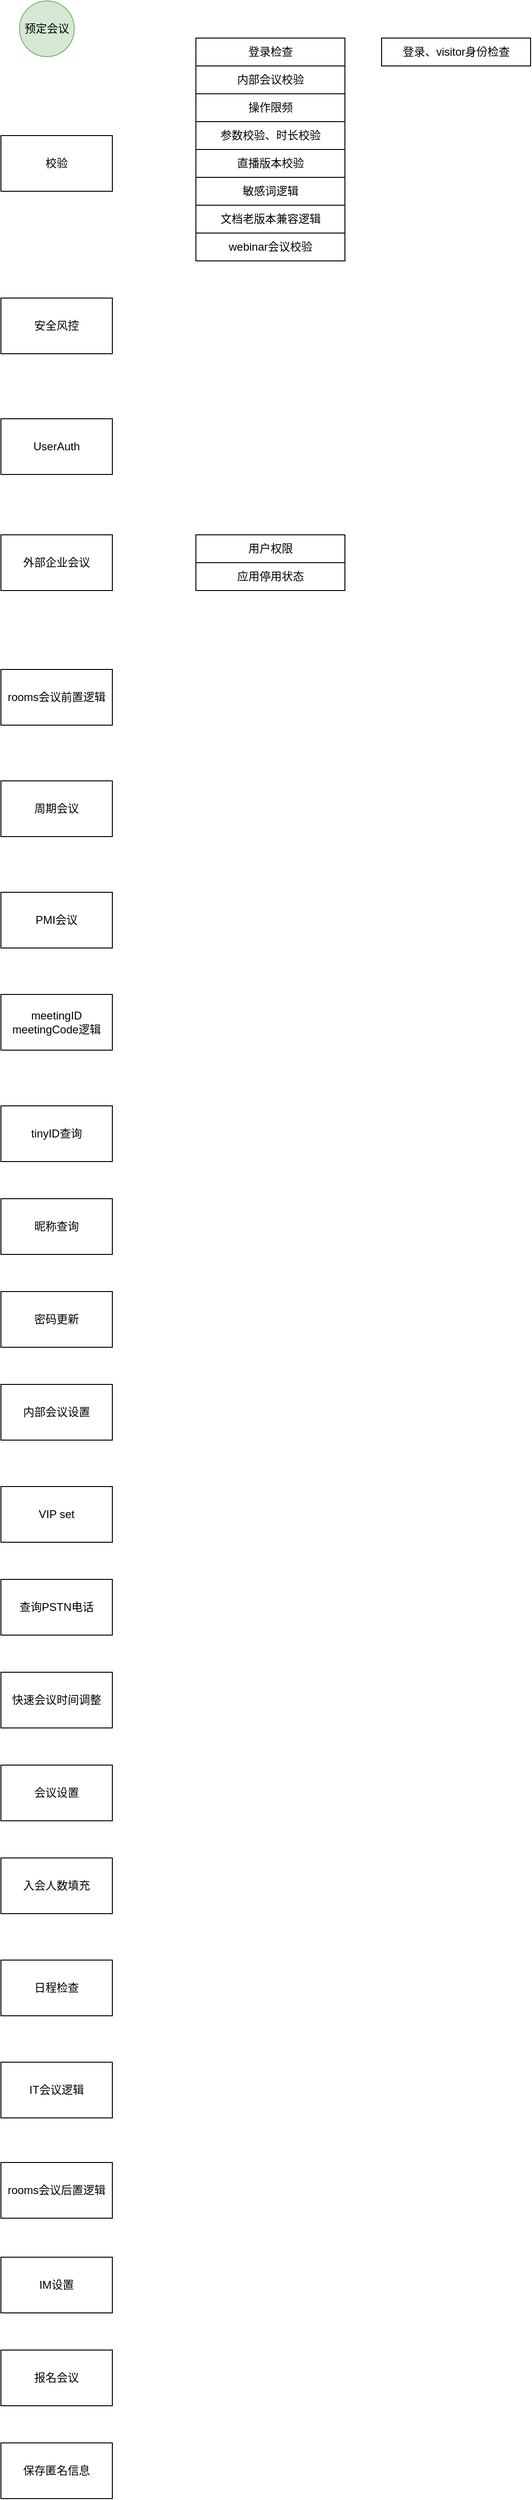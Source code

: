 <mxfile version="20.2.8" type="github">
  <diagram id="xO6Fa2LBVzPOrPnnOLwc" name="第 1 页">
    <mxGraphModel dx="2351" dy="1168" grid="1" gridSize="10" guides="1" tooltips="1" connect="1" arrows="1" fold="1" page="1" pageScale="1" pageWidth="827" pageHeight="1169" math="0" shadow="0">
      <root>
        <mxCell id="0" />
        <mxCell id="1" parent="0" />
        <mxCell id="h5QGQYP_At1dJ8CjTcFP-2" value="预定会议" style="ellipse;whiteSpace=wrap;html=1;fillColor=#d5e8d4;strokeColor=#82b366;" vertex="1" parent="1">
          <mxGeometry x="80" y="10" width="59" height="60" as="geometry" />
        </mxCell>
        <mxCell id="h5QGQYP_At1dJ8CjTcFP-3" value="登录检查" style="rounded=0;whiteSpace=wrap;html=1;" vertex="1" parent="1">
          <mxGeometry x="270" y="50" width="160.5" height="30" as="geometry" />
        </mxCell>
        <mxCell id="h5QGQYP_At1dJ8CjTcFP-5" value="登录、visitor身份检查" style="rounded=0;whiteSpace=wrap;html=1;" vertex="1" parent="1">
          <mxGeometry x="470" y="50" width="160.5" height="30" as="geometry" />
        </mxCell>
        <mxCell id="h5QGQYP_At1dJ8CjTcFP-6" value="内部会议校验" style="rounded=0;whiteSpace=wrap;html=1;" vertex="1" parent="1">
          <mxGeometry x="270" y="80" width="160.5" height="30" as="geometry" />
        </mxCell>
        <mxCell id="h5QGQYP_At1dJ8CjTcFP-7" value="操作限频" style="rounded=0;whiteSpace=wrap;html=1;" vertex="1" parent="1">
          <mxGeometry x="270" y="110" width="160.5" height="30" as="geometry" />
        </mxCell>
        <mxCell id="h5QGQYP_At1dJ8CjTcFP-8" value="参数校验、时长校验" style="rounded=0;whiteSpace=wrap;html=1;" vertex="1" parent="1">
          <mxGeometry x="270" y="140" width="160.5" height="30" as="geometry" />
        </mxCell>
        <mxCell id="h5QGQYP_At1dJ8CjTcFP-9" value="直播版本校验" style="rounded=0;whiteSpace=wrap;html=1;" vertex="1" parent="1">
          <mxGeometry x="270" y="170" width="160.5" height="30" as="geometry" />
        </mxCell>
        <mxCell id="h5QGQYP_At1dJ8CjTcFP-10" value="敏感词逻辑" style="rounded=0;whiteSpace=wrap;html=1;" vertex="1" parent="1">
          <mxGeometry x="270" y="200" width="160.5" height="30" as="geometry" />
        </mxCell>
        <mxCell id="h5QGQYP_At1dJ8CjTcFP-11" value="文档老版本兼容逻辑" style="rounded=0;whiteSpace=wrap;html=1;" vertex="1" parent="1">
          <mxGeometry x="270" y="230" width="160.5" height="30" as="geometry" />
        </mxCell>
        <mxCell id="h5QGQYP_At1dJ8CjTcFP-12" value="webinar会议校验" style="rounded=0;whiteSpace=wrap;html=1;" vertex="1" parent="1">
          <mxGeometry x="270" y="260" width="160.5" height="30" as="geometry" />
        </mxCell>
        <mxCell id="h5QGQYP_At1dJ8CjTcFP-13" value="校验" style="rounded=0;whiteSpace=wrap;html=1;" vertex="1" parent="1">
          <mxGeometry x="60" y="155" width="120" height="60" as="geometry" />
        </mxCell>
        <mxCell id="h5QGQYP_At1dJ8CjTcFP-14" value="安全风控" style="rounded=0;whiteSpace=wrap;html=1;" vertex="1" parent="1">
          <mxGeometry x="60" y="330" width="120" height="60" as="geometry" />
        </mxCell>
        <mxCell id="h5QGQYP_At1dJ8CjTcFP-16" value="UserAuth" style="rounded=0;whiteSpace=wrap;html=1;" vertex="1" parent="1">
          <mxGeometry x="60" y="460" width="120" height="60" as="geometry" />
        </mxCell>
        <mxCell id="h5QGQYP_At1dJ8CjTcFP-17" value="外部企业会议" style="rounded=0;whiteSpace=wrap;html=1;" vertex="1" parent="1">
          <mxGeometry x="60" y="585" width="120" height="60" as="geometry" />
        </mxCell>
        <mxCell id="h5QGQYP_At1dJ8CjTcFP-18" value="用户权限" style="rounded=0;whiteSpace=wrap;html=1;" vertex="1" parent="1">
          <mxGeometry x="270" y="585" width="160.5" height="30" as="geometry" />
        </mxCell>
        <mxCell id="h5QGQYP_At1dJ8CjTcFP-19" value="应用停用状态" style="rounded=0;whiteSpace=wrap;html=1;" vertex="1" parent="1">
          <mxGeometry x="270" y="615" width="160.5" height="30" as="geometry" />
        </mxCell>
        <mxCell id="h5QGQYP_At1dJ8CjTcFP-20" value="rooms会议前置逻辑" style="rounded=0;whiteSpace=wrap;html=1;" vertex="1" parent="1">
          <mxGeometry x="60" y="730" width="120" height="60" as="geometry" />
        </mxCell>
        <mxCell id="h5QGQYP_At1dJ8CjTcFP-21" value="周期会议" style="rounded=0;whiteSpace=wrap;html=1;" vertex="1" parent="1">
          <mxGeometry x="60" y="850" width="120" height="60" as="geometry" />
        </mxCell>
        <mxCell id="h5QGQYP_At1dJ8CjTcFP-22" value="PMI会议" style="rounded=0;whiteSpace=wrap;html=1;" vertex="1" parent="1">
          <mxGeometry x="60" y="970" width="120" height="60" as="geometry" />
        </mxCell>
        <mxCell id="h5QGQYP_At1dJ8CjTcFP-23" value="meetingID&lt;br&gt;meetingCode逻辑" style="rounded=0;whiteSpace=wrap;html=1;" vertex="1" parent="1">
          <mxGeometry x="60" y="1080" width="120" height="60" as="geometry" />
        </mxCell>
        <mxCell id="h5QGQYP_At1dJ8CjTcFP-24" value="tinyID查询" style="rounded=0;whiteSpace=wrap;html=1;" vertex="1" parent="1">
          <mxGeometry x="60" y="1200" width="120" height="60" as="geometry" />
        </mxCell>
        <mxCell id="h5QGQYP_At1dJ8CjTcFP-25" value="昵称查询" style="rounded=0;whiteSpace=wrap;html=1;" vertex="1" parent="1">
          <mxGeometry x="60" y="1300" width="120" height="60" as="geometry" />
        </mxCell>
        <mxCell id="h5QGQYP_At1dJ8CjTcFP-26" value="密码更新" style="rounded=0;whiteSpace=wrap;html=1;" vertex="1" parent="1">
          <mxGeometry x="60" y="1400" width="120" height="60" as="geometry" />
        </mxCell>
        <mxCell id="h5QGQYP_At1dJ8CjTcFP-27" value="内部会议设置" style="rounded=0;whiteSpace=wrap;html=1;" vertex="1" parent="1">
          <mxGeometry x="60" y="1500" width="120" height="60" as="geometry" />
        </mxCell>
        <mxCell id="h5QGQYP_At1dJ8CjTcFP-28" value="VIP set" style="rounded=0;whiteSpace=wrap;html=1;" vertex="1" parent="1">
          <mxGeometry x="60" y="1610" width="120" height="60" as="geometry" />
        </mxCell>
        <mxCell id="h5QGQYP_At1dJ8CjTcFP-29" value="查询PSTN电话" style="rounded=0;whiteSpace=wrap;html=1;" vertex="1" parent="1">
          <mxGeometry x="60" y="1710" width="120" height="60" as="geometry" />
        </mxCell>
        <mxCell id="h5QGQYP_At1dJ8CjTcFP-30" value="快速会议时间调整" style="rounded=0;whiteSpace=wrap;html=1;" vertex="1" parent="1">
          <mxGeometry x="60" y="1810" width="120" height="60" as="geometry" />
        </mxCell>
        <mxCell id="h5QGQYP_At1dJ8CjTcFP-31" value="会议设置" style="rounded=0;whiteSpace=wrap;html=1;" vertex="1" parent="1">
          <mxGeometry x="60" y="1910" width="120" height="60" as="geometry" />
        </mxCell>
        <mxCell id="h5QGQYP_At1dJ8CjTcFP-32" value="入会人数填充" style="rounded=0;whiteSpace=wrap;html=1;" vertex="1" parent="1">
          <mxGeometry x="60" y="2010" width="120" height="60" as="geometry" />
        </mxCell>
        <mxCell id="h5QGQYP_At1dJ8CjTcFP-33" value="日程检查" style="rounded=0;whiteSpace=wrap;html=1;" vertex="1" parent="1">
          <mxGeometry x="60" y="2120" width="120" height="60" as="geometry" />
        </mxCell>
        <mxCell id="h5QGQYP_At1dJ8CjTcFP-34" value="IT会议逻辑" style="rounded=0;whiteSpace=wrap;html=1;" vertex="1" parent="1">
          <mxGeometry x="60" y="2230" width="120" height="60" as="geometry" />
        </mxCell>
        <mxCell id="h5QGQYP_At1dJ8CjTcFP-35" value="rooms会议后置逻辑" style="rounded=0;whiteSpace=wrap;html=1;" vertex="1" parent="1">
          <mxGeometry x="60" y="2338" width="120" height="60" as="geometry" />
        </mxCell>
        <mxCell id="h5QGQYP_At1dJ8CjTcFP-36" value="IM设置" style="rounded=0;whiteSpace=wrap;html=1;" vertex="1" parent="1">
          <mxGeometry x="60" y="2440" width="120" height="60" as="geometry" />
        </mxCell>
        <mxCell id="h5QGQYP_At1dJ8CjTcFP-37" value="报名会议" style="rounded=0;whiteSpace=wrap;html=1;" vertex="1" parent="1">
          <mxGeometry x="60" y="2540" width="120" height="60" as="geometry" />
        </mxCell>
        <mxCell id="h5QGQYP_At1dJ8CjTcFP-38" value="保存匿名信息" style="rounded=0;whiteSpace=wrap;html=1;" vertex="1" parent="1">
          <mxGeometry x="60" y="2640" width="120" height="60" as="geometry" />
        </mxCell>
      </root>
    </mxGraphModel>
  </diagram>
</mxfile>
